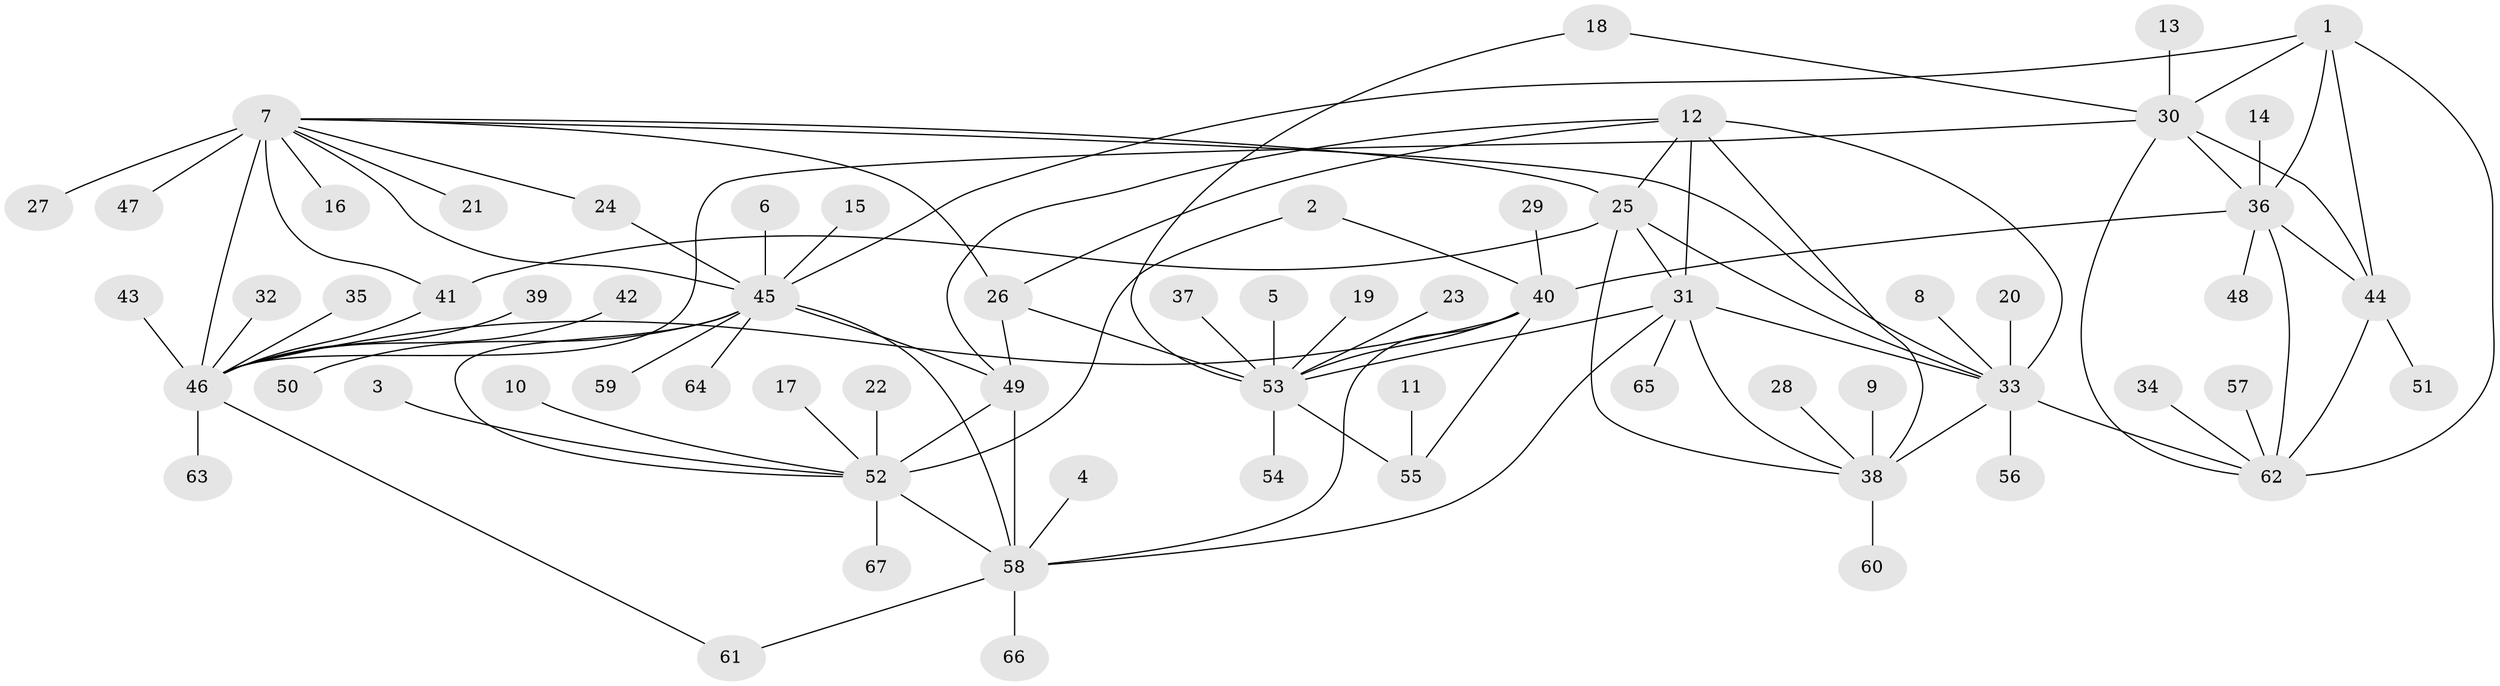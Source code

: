// original degree distribution, {8: 0.05970149253731343, 9: 0.029850746268656716, 6: 0.029850746268656716, 14: 0.007462686567164179, 7: 0.029850746268656716, 11: 0.014925373134328358, 10: 0.029850746268656716, 13: 0.007462686567164179, 15: 0.007462686567164179, 5: 0.007462686567164179, 3: 0.03731343283582089, 2: 0.1417910447761194, 4: 0.014925373134328358, 1: 0.582089552238806}
// Generated by graph-tools (version 1.1) at 2025/26/03/09/25 03:26:39]
// undirected, 67 vertices, 99 edges
graph export_dot {
graph [start="1"]
  node [color=gray90,style=filled];
  1;
  2;
  3;
  4;
  5;
  6;
  7;
  8;
  9;
  10;
  11;
  12;
  13;
  14;
  15;
  16;
  17;
  18;
  19;
  20;
  21;
  22;
  23;
  24;
  25;
  26;
  27;
  28;
  29;
  30;
  31;
  32;
  33;
  34;
  35;
  36;
  37;
  38;
  39;
  40;
  41;
  42;
  43;
  44;
  45;
  46;
  47;
  48;
  49;
  50;
  51;
  52;
  53;
  54;
  55;
  56;
  57;
  58;
  59;
  60;
  61;
  62;
  63;
  64;
  65;
  66;
  67;
  1 -- 30 [weight=2.0];
  1 -- 36 [weight=2.0];
  1 -- 44 [weight=2.0];
  1 -- 45 [weight=1.0];
  1 -- 62 [weight=2.0];
  2 -- 40 [weight=1.0];
  2 -- 52 [weight=1.0];
  3 -- 52 [weight=1.0];
  4 -- 58 [weight=1.0];
  5 -- 53 [weight=1.0];
  6 -- 45 [weight=1.0];
  7 -- 16 [weight=1.0];
  7 -- 21 [weight=1.0];
  7 -- 24 [weight=1.0];
  7 -- 25 [weight=1.0];
  7 -- 26 [weight=1.0];
  7 -- 27 [weight=1.0];
  7 -- 33 [weight=1.0];
  7 -- 41 [weight=3.0];
  7 -- 45 [weight=1.0];
  7 -- 46 [weight=6.0];
  7 -- 47 [weight=1.0];
  8 -- 33 [weight=1.0];
  9 -- 38 [weight=1.0];
  10 -- 52 [weight=1.0];
  11 -- 55 [weight=1.0];
  12 -- 25 [weight=2.0];
  12 -- 26 [weight=1.0];
  12 -- 31 [weight=2.0];
  12 -- 33 [weight=2.0];
  12 -- 38 [weight=2.0];
  12 -- 49 [weight=1.0];
  13 -- 30 [weight=1.0];
  14 -- 36 [weight=1.0];
  15 -- 45 [weight=1.0];
  17 -- 52 [weight=1.0];
  18 -- 30 [weight=1.0];
  18 -- 53 [weight=1.0];
  19 -- 53 [weight=1.0];
  20 -- 33 [weight=1.0];
  22 -- 52 [weight=1.0];
  23 -- 53 [weight=1.0];
  24 -- 45 [weight=1.0];
  25 -- 31 [weight=1.0];
  25 -- 33 [weight=1.0];
  25 -- 38 [weight=1.0];
  25 -- 41 [weight=1.0];
  26 -- 49 [weight=1.0];
  26 -- 53 [weight=2.0];
  28 -- 38 [weight=1.0];
  29 -- 40 [weight=1.0];
  30 -- 36 [weight=1.0];
  30 -- 44 [weight=1.0];
  30 -- 46 [weight=1.0];
  30 -- 62 [weight=1.0];
  31 -- 33 [weight=1.0];
  31 -- 38 [weight=1.0];
  31 -- 53 [weight=1.0];
  31 -- 58 [weight=1.0];
  31 -- 65 [weight=1.0];
  32 -- 46 [weight=1.0];
  33 -- 38 [weight=1.0];
  33 -- 56 [weight=1.0];
  33 -- 62 [weight=1.0];
  34 -- 62 [weight=1.0];
  35 -- 46 [weight=1.0];
  36 -- 40 [weight=1.0];
  36 -- 44 [weight=1.0];
  36 -- 48 [weight=1.0];
  36 -- 62 [weight=1.0];
  37 -- 53 [weight=1.0];
  38 -- 60 [weight=1.0];
  39 -- 46 [weight=1.0];
  40 -- 46 [weight=1.0];
  40 -- 53 [weight=6.0];
  40 -- 55 [weight=2.0];
  40 -- 58 [weight=1.0];
  41 -- 46 [weight=2.0];
  42 -- 46 [weight=1.0];
  43 -- 46 [weight=1.0];
  44 -- 51 [weight=1.0];
  44 -- 62 [weight=1.0];
  45 -- 49 [weight=2.0];
  45 -- 50 [weight=1.0];
  45 -- 52 [weight=1.0];
  45 -- 58 [weight=2.0];
  45 -- 59 [weight=1.0];
  45 -- 64 [weight=1.0];
  46 -- 61 [weight=1.0];
  46 -- 63 [weight=1.0];
  49 -- 52 [weight=2.0];
  49 -- 58 [weight=4.0];
  52 -- 58 [weight=2.0];
  52 -- 67 [weight=1.0];
  53 -- 54 [weight=1.0];
  53 -- 55 [weight=3.0];
  57 -- 62 [weight=1.0];
  58 -- 61 [weight=1.0];
  58 -- 66 [weight=1.0];
}
